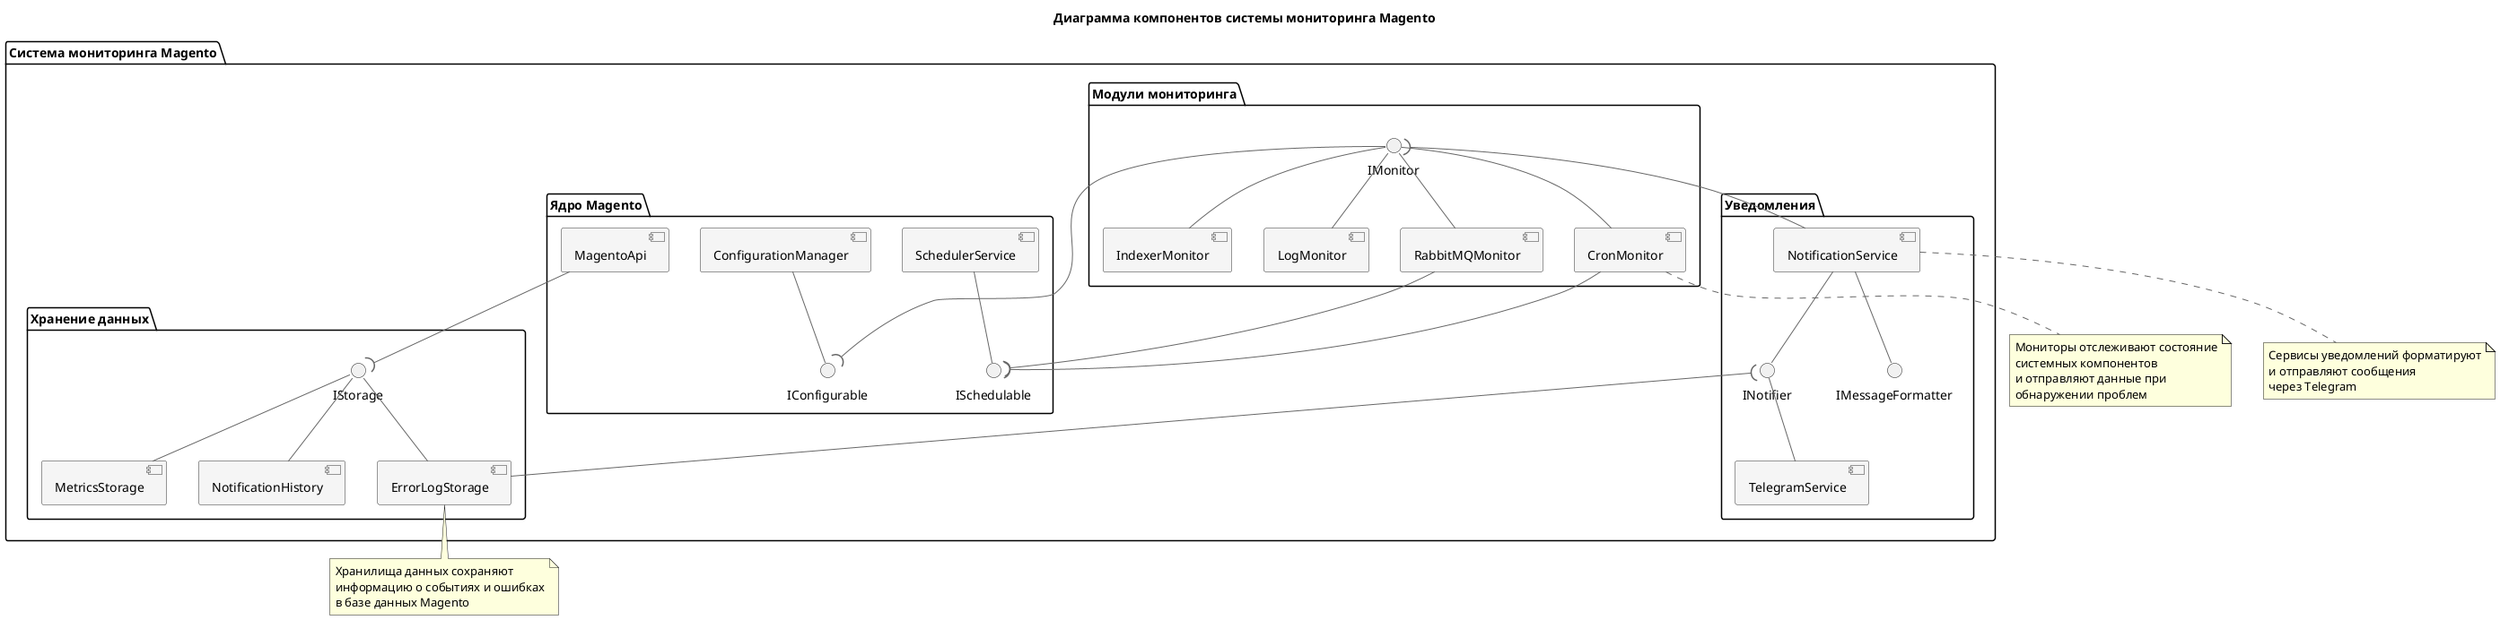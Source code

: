 @startuml
skinparam componentStyle uml2
skinparam component {
  BackgroundColor #f5f5f5
  BorderColor #333333
  ArrowColor #666666
}

title Диаграмма компонентов системы мониторинга Magento

package "Система мониторинга Magento" {
  package "Модули мониторинга" {
    [CronMonitor] as CM
    [RabbitMQMonitor] as RM
    [IndexerMonitor] as IM
    [LogMonitor] as LM
    
    interface "IMonitor" as IMon
    
    CM -up- IMon
    RM -up- IMon
    IM -up- IMon
    LM -up- IMon
  }
  
  package "Уведомления" {
    [NotificationService] as NS
    [TelegramService] as TS
    
    interface "INotifier" as INot
    interface "IMessageFormatter" as IMF
    
    NS -- INot
    TS -up- INot
    NS -- IMF
  }
  
  package "Хранение данных" {
    [ErrorLogStorage] as ELS
    [MetricsStorage] as MS
    [NotificationHistory] as NH
    
    interface "IStorage" as ISto
    
    ELS -up- ISto
    MS -up- ISto
    NH -up- ISto
  }
  
  package "Ядро Magento" {
    [ConfigurationManager] as CFM
    [SchedulerService] as ScS
    [MagentoApi] as API
    
    interface "IConfigurable" as ICfg
    interface "ISchedulable" as ISch
    
    CFM -- ICfg
    ScS -- ISch
  }
}

' Связи между компонентами
IMon )-down- NS
INot )-down- ELS
ISto )-up- API
ICfg )-up- IMon
ISch )-up- CM
ISch )-up- RM

note "Мониторы отслеживают состояние\nсистемных компонентов\nи отправляют данные при\nобнаружении проблем" as N1
note "Сервисы уведомлений форматируют\nи отправляют сообщения\nчерез Telegram" as N2
note "Хранилища данных сохраняют\nинформацию о событиях и ошибках\nв базе данных Magento" as N3

CM .. N1
NS .. N2
ELS .. N3

@enduml
